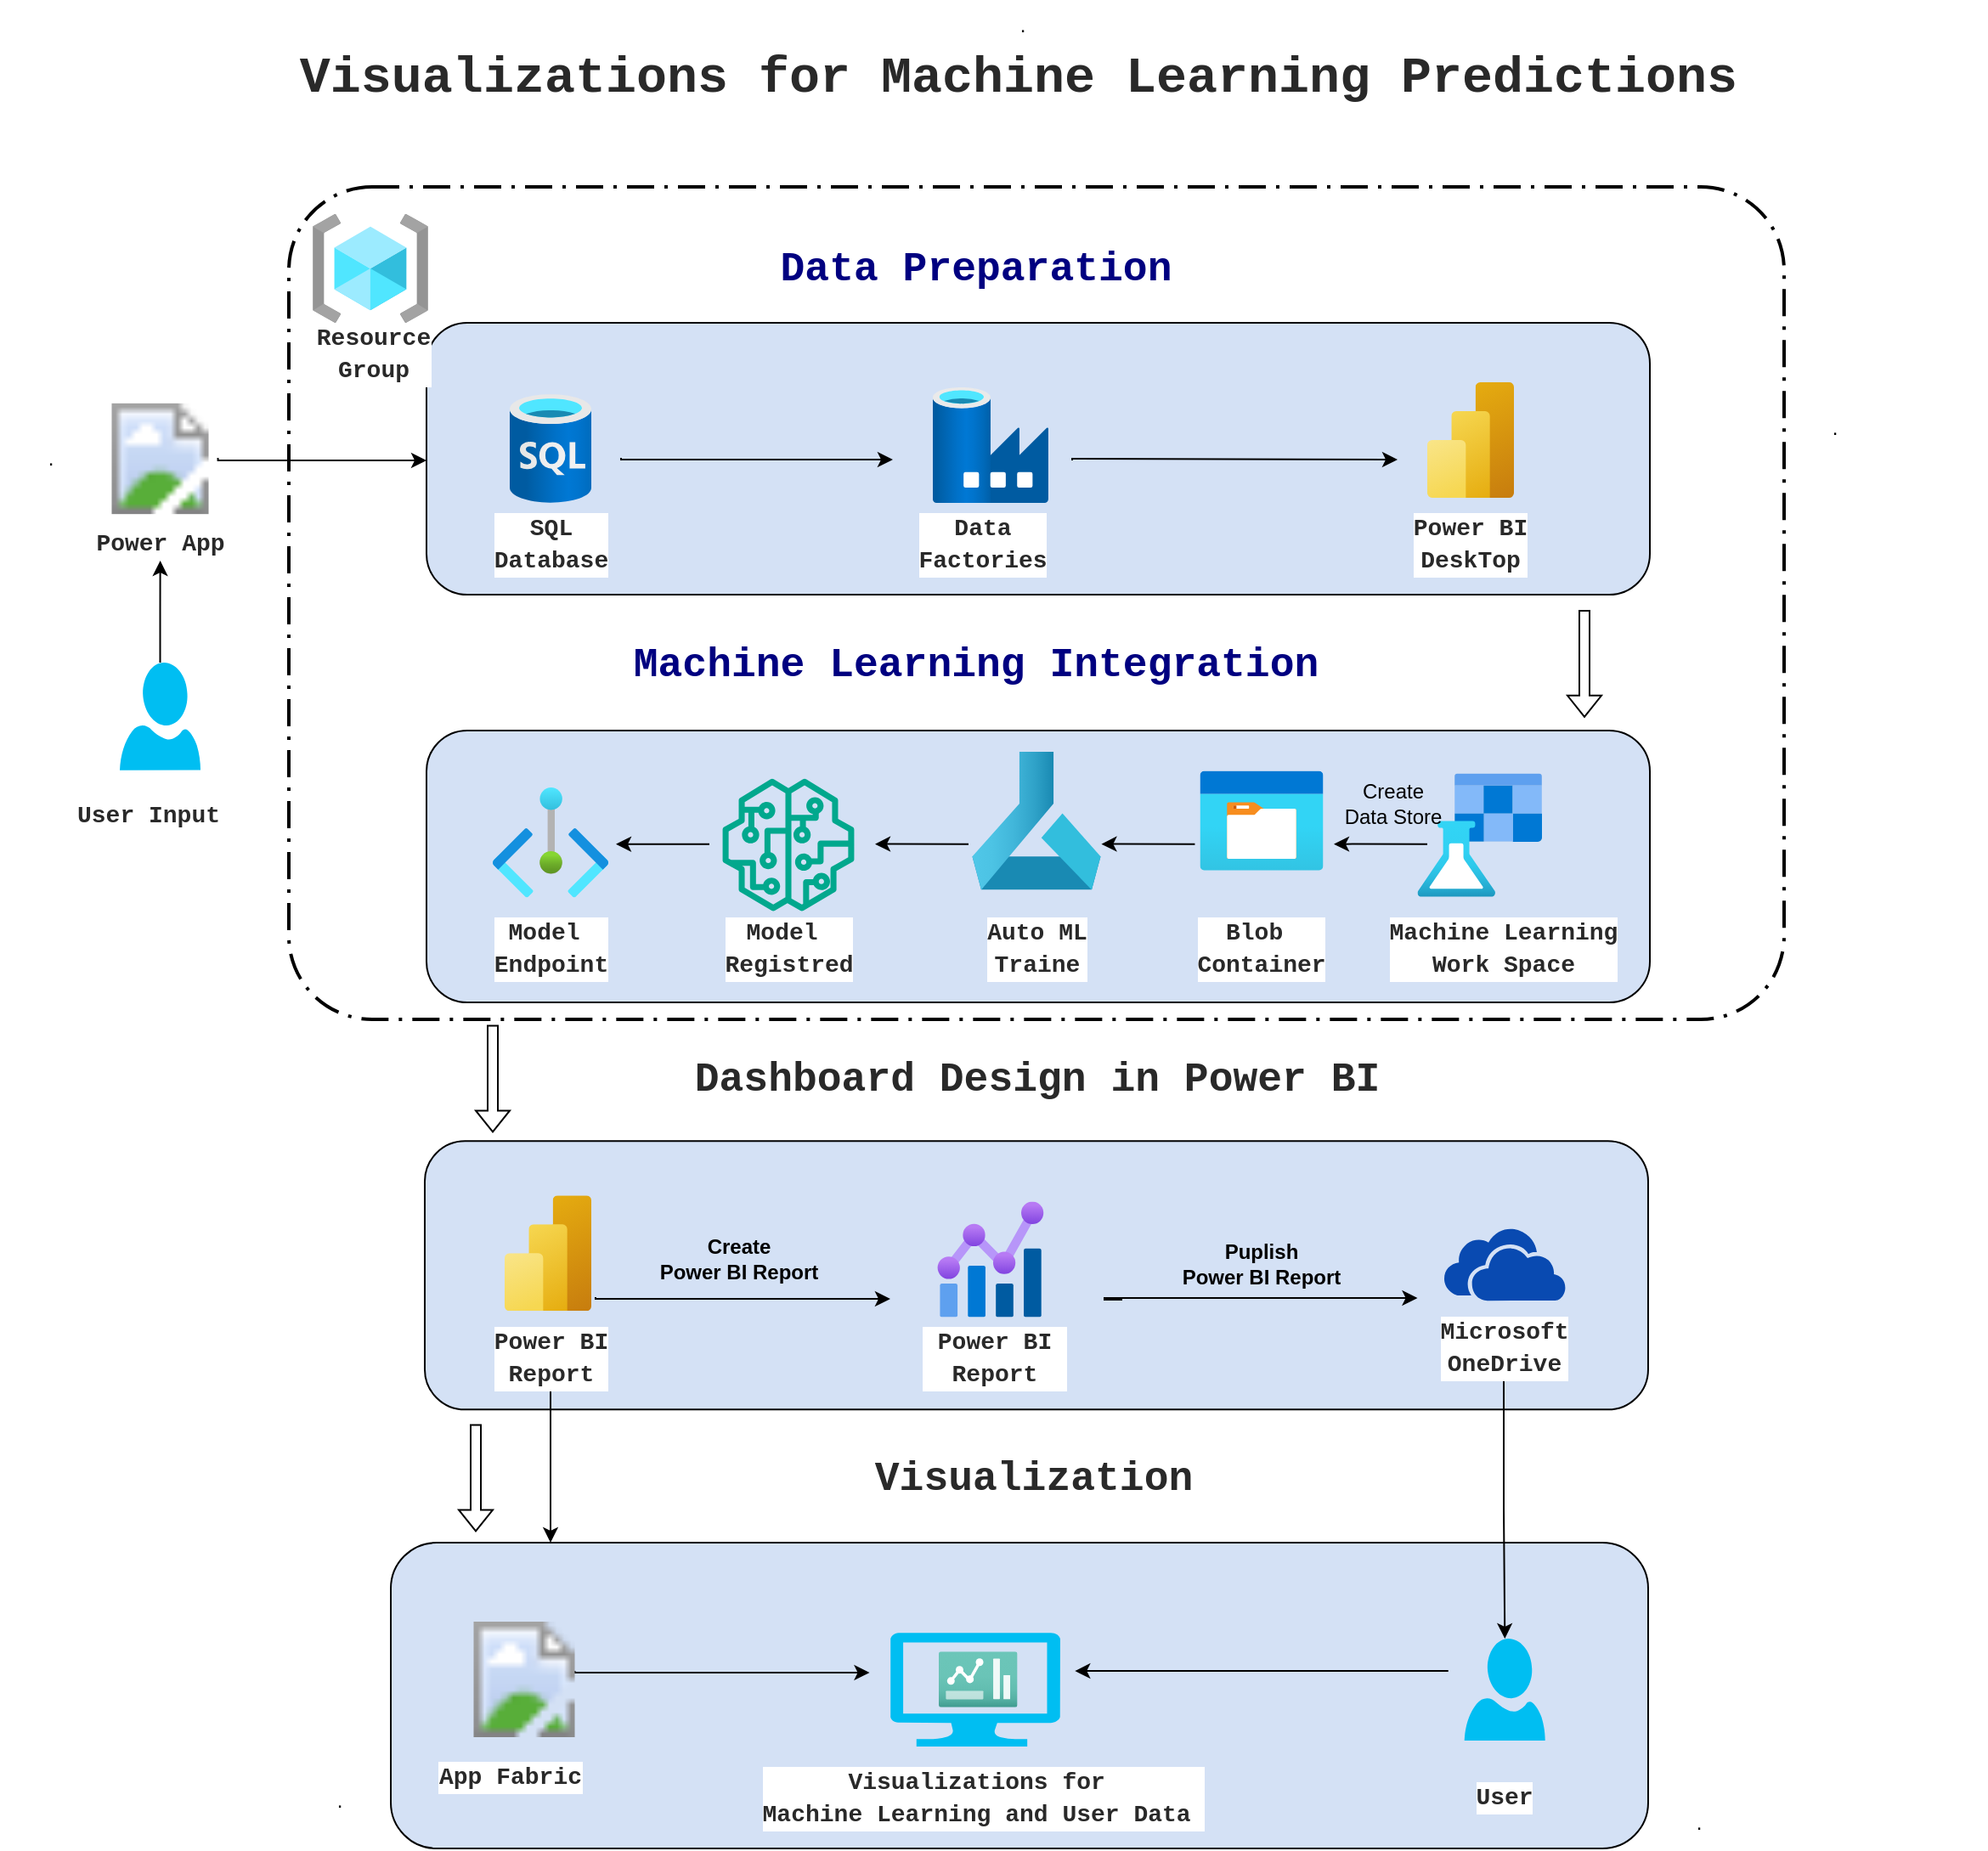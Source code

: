 <mxfile version="26.0.16">
  <diagram name="Page-1" id="pbU432u3Lik6XFS1ZEKg">
    <mxGraphModel dx="2188" dy="828" grid="1" gridSize="10" guides="1" tooltips="1" connect="1" arrows="1" fold="1" page="1" pageScale="1" pageWidth="850" pageHeight="1100" math="0" shadow="0">
      <root>
        <mxCell id="0" />
        <mxCell id="1" parent="0" />
        <mxCell id="SUZSEkjQNCOUX_3ySbaj-112" value="" style="rounded=1;whiteSpace=wrap;html=1;direction=west;fillColor=light-dark(#D4E1F5,var(--ge-dark-color, #121212));" parent="1" vertex="1">
          <mxGeometry x="-620" y="918" width="740" height="180" as="geometry" />
        </mxCell>
        <mxCell id="SUZSEkjQNCOUX_3ySbaj-16" value="" style="rounded=1;arcSize=10;dashed=1;fillColor=#FFFFFF;gradientColor=none;dashPattern=8 3 1 3;strokeWidth=2;" parent="1" vertex="1">
          <mxGeometry x="-680" y="120" width="879.99" height="490" as="geometry" />
        </mxCell>
        <mxCell id="SUZSEkjQNCOUX_3ySbaj-14" value="" style="rounded=1;whiteSpace=wrap;html=1;direction=west;fillColor=light-dark(#D4E1F5,var(--ge-dark-color, #121212));" parent="1" vertex="1">
          <mxGeometry x="-600.01" y="681.67" width="720" height="158" as="geometry" />
        </mxCell>
        <mxCell id="SUZSEkjQNCOUX_3ySbaj-13" value="" style="rounded=1;whiteSpace=wrap;html=1;direction=west;fillColor=light-dark(#D4E1F5,var(--ge-dark-color, #121212));" parent="1" vertex="1">
          <mxGeometry x="-599" y="440" width="720" height="160" as="geometry" />
        </mxCell>
        <mxCell id="SUZSEkjQNCOUX_3ySbaj-9" value="" style="rounded=1;whiteSpace=wrap;html=1;direction=west;fillColor=light-dark(#D4E1F5,var(--ge-dark-color, #121212));" parent="1" vertex="1">
          <mxGeometry x="-599" y="200" width="720" height="160" as="geometry" />
        </mxCell>
        <mxCell id="SUZSEkjQNCOUX_3ySbaj-1" value="" style="image;aspect=fixed;html=1;points=[];align=center;fontSize=12;image=img/lib/azure2/ai_machine_learning/Machine_Learning.svg;" parent="1" vertex="1">
          <mxGeometry x="-278.24" y="452.44" width="76.47" height="81.26" as="geometry" />
        </mxCell>
        <mxCell id="SUZSEkjQNCOUX_3ySbaj-2" value="" style="image;aspect=fixed;html=1;points=[];align=center;fontSize=12;image=img/lib/azure2/ai_machine_learning/Machine_Learning_Studio_Workspaces.svg;" parent="1" vertex="1">
          <mxGeometry x="-15.75" y="464.96" width="73.25" height="73.25" as="geometry" />
        </mxCell>
        <mxCell id="SUZSEkjQNCOUX_3ySbaj-4" value="" style="image;aspect=fixed;html=1;points=[];align=center;fontSize=12;image=img/lib/azure2/power_platform/PowerApps.svg;" parent="1" vertex="1">
          <mxGeometry x="-789.75" y="247.42" width="68" height="65.16" as="geometry" />
        </mxCell>
        <mxCell id="SUZSEkjQNCOUX_3ySbaj-7" value="" style="image;aspect=fixed;html=1;points=[];align=center;fontSize=12;image=img/lib/azure2/databases/Data_Factory.svg;" parent="1" vertex="1">
          <mxGeometry x="-301.03" y="238" width="68" height="68" as="geometry" />
        </mxCell>
        <mxCell id="SUZSEkjQNCOUX_3ySbaj-8" value="" style="image;aspect=fixed;html=1;points=[];align=center;fontSize=12;image=img/lib/azure2/databases/SQL_Database.svg;" parent="1" vertex="1">
          <mxGeometry x="-550" y="242" width="48" height="64" as="geometry" />
        </mxCell>
        <mxCell id="SUZSEkjQNCOUX_3ySbaj-121" value="" style="edgeStyle=orthogonalEdgeStyle;rounded=0;orthogonalLoop=1;jettySize=auto;html=1;" parent="1" source="SUZSEkjQNCOUX_3ySbaj-18" target="SUZSEkjQNCOUX_3ySbaj-49" edge="1">
          <mxGeometry relative="1" as="geometry" />
        </mxCell>
        <mxCell id="SUZSEkjQNCOUX_3ySbaj-18" value="" style="verticalLabelPosition=bottom;html=1;verticalAlign=top;align=center;strokeColor=none;fillColor=#00BEF2;shape=mxgraph.azure.user;" parent="1" vertex="1">
          <mxGeometry x="-779.5" y="400" width="47.5" height="63.32" as="geometry" />
        </mxCell>
        <mxCell id="SUZSEkjQNCOUX_3ySbaj-19" value="" style="image;aspect=fixed;html=1;points=[];align=center;fontSize=12;image=img/lib/azure2/analytics/Power_BI_Embedded.svg;" parent="1" vertex="1">
          <mxGeometry x="-553" y="713.67" width="51" height="68" as="geometry" />
        </mxCell>
        <mxCell id="SUZSEkjQNCOUX_3ySbaj-20" value="&lt;h1 style=&quot;color: rgb(41, 41, 41); background-color: rgb(255, 255, 255); font-family: Consolas, &amp;quot;Courier New&amp;quot;, monospace; font-size: 14px; line-height: 19px; white-space: pre;&quot;&gt;Model &lt;br/&gt;Endpoint&lt;/h1&gt;" style="text;html=1;align=center;verticalAlign=middle;whiteSpace=wrap;rounded=0;" parent="1" vertex="1">
          <mxGeometry x="-583.5" y="550" width="115" height="35" as="geometry" />
        </mxCell>
        <mxCell id="SUZSEkjQNCOUX_3ySbaj-21" value="" style="sketch=0;outlineConnect=0;fontColor=#232F3E;gradientColor=none;fillColor=#01A88D;strokeColor=none;dashed=0;verticalLabelPosition=bottom;verticalAlign=top;align=center;html=1;fontSize=12;fontStyle=0;aspect=fixed;pointerEvents=1;shape=mxgraph.aws4.sagemaker_model;" parent="1" vertex="1">
          <mxGeometry x="-425" y="468.32" width="78" height="78" as="geometry" />
        </mxCell>
        <mxCell id="SUZSEkjQNCOUX_3ySbaj-22" value="" style="image;aspect=fixed;html=1;points=[];align=center;fontSize=12;image=img/lib/azure2/other/Private_Endpoints.svg;" parent="1" vertex="1">
          <mxGeometry x="-560" y="473.53" width="68" height="64.68" as="geometry" />
        </mxCell>
        <mxCell id="SUZSEkjQNCOUX_3ySbaj-30" value="&lt;h1 style=&quot;color: rgb(41, 41, 41); background-color: rgb(255, 255, 255); font-family: Consolas, &amp;quot;Courier New&amp;quot;, monospace; font-size: 14px; line-height: 19px; white-space: pre;&quot;&gt;Model &lt;br/&gt;Registred&lt;/h1&gt;" style="text;html=1;align=center;verticalAlign=middle;whiteSpace=wrap;rounded=0;" parent="1" vertex="1">
          <mxGeometry x="-443.5" y="550" width="115" height="35" as="geometry" />
        </mxCell>
        <mxCell id="SUZSEkjQNCOUX_3ySbaj-31" value="" style="dashed=0;outlineConnect=0;html=1;align=center;labelPosition=center;verticalLabelPosition=bottom;verticalAlign=top;shape=mxgraph.weblogos.onedrive;fillColor=#094AB1;strokeColor=none" parent="1" vertex="1">
          <mxGeometry x="1.277e-14" y="732.4" width="71.2" height="43.2" as="geometry" />
        </mxCell>
        <mxCell id="SUZSEkjQNCOUX_3ySbaj-33" value="" style="image;aspect=fixed;html=1;points=[];align=center;fontSize=12;image=img/lib/azure2/management_governance/Metrics.svg;" parent="1" vertex="1">
          <mxGeometry x="-299.03" y="717.3" width="64" height="68" as="geometry" />
        </mxCell>
        <mxCell id="SUZSEkjQNCOUX_3ySbaj-37" value="" style="verticalLabelPosition=bottom;html=1;verticalAlign=top;align=center;strokeColor=none;fillColor=#00BEF2;shape=mxgraph.azure.computer;pointerEvents=1;" parent="1" vertex="1">
          <mxGeometry x="-326.03" y="971" width="100" height="67" as="geometry" />
        </mxCell>
        <mxCell id="SUZSEkjQNCOUX_3ySbaj-138" value="" style="edgeStyle=orthogonalEdgeStyle;rounded=0;orthogonalLoop=1;jettySize=auto;html=1;" parent="1" source="SUZSEkjQNCOUX_3ySbaj-38" target="SUZSEkjQNCOUX_3ySbaj-112" edge="1">
          <mxGeometry relative="1" as="geometry">
            <Array as="points">
              <mxPoint x="-526" y="890" />
              <mxPoint x="-526" y="890" />
            </Array>
          </mxGeometry>
        </mxCell>
        <mxCell id="SUZSEkjQNCOUX_3ySbaj-38" value="&lt;div style=&quot;color: rgb(41, 41, 41); background-color: rgb(255, 255, 255); font-family: Consolas, &amp;quot;Courier New&amp;quot;, monospace; font-size: 14px; line-height: 19px; white-space: pre;&quot;&gt;&lt;b&gt;Power BI&lt;br&gt;Report&lt;/b&gt;&lt;/div&gt;" style="text;html=1;align=center;verticalAlign=middle;whiteSpace=wrap;rounded=0;" parent="1" vertex="1">
          <mxGeometry x="-583.5" y="791.3" width="115" height="35" as="geometry" />
        </mxCell>
        <mxCell id="SUZSEkjQNCOUX_3ySbaj-39" value="&lt;div style=&quot;color: rgb(41, 41, 41); background-color: rgb(255, 255, 255); font-family: Consolas, &amp;quot;Courier New&amp;quot;, monospace; font-size: 14px; line-height: 19px; white-space: pre;&quot;&gt;&lt;b&gt; Power BI &lt;br&gt;Report&lt;/b&gt;&lt;/div&gt;" style="text;html=1;align=center;verticalAlign=middle;whiteSpace=wrap;rounded=0;" parent="1" vertex="1">
          <mxGeometry x="-321.51" y="791.3" width="115" height="35" as="geometry" />
        </mxCell>
        <mxCell id="SUZSEkjQNCOUX_3ySbaj-125" value="" style="edgeStyle=orthogonalEdgeStyle;rounded=0;orthogonalLoop=1;jettySize=auto;html=1;" parent="1" source="SUZSEkjQNCOUX_3ySbaj-40" target="SUZSEkjQNCOUX_3ySbaj-44" edge="1">
          <mxGeometry relative="1" as="geometry" />
        </mxCell>
        <mxCell id="SUZSEkjQNCOUX_3ySbaj-40" value="&lt;div style=&quot;color: rgb(41, 41, 41); background-color: rgb(255, 255, 255); font-family: Consolas, &amp;quot;Courier New&amp;quot;, monospace; font-size: 14px; line-height: 19px; white-space: pre;&quot;&gt;&lt;b&gt;Microsoft&lt;br&gt;OneDrive&lt;/b&gt;&lt;/div&gt;" style="text;html=1;align=center;verticalAlign=middle;whiteSpace=wrap;rounded=0;" parent="1" vertex="1">
          <mxGeometry x="-22.5" y="785.3" width="115" height="35" as="geometry" />
        </mxCell>
        <mxCell id="SUZSEkjQNCOUX_3ySbaj-41" value="&lt;h1 style=&quot;color: rgb(41, 41, 41); background-color: rgb(255, 255, 255); font-family: Consolas, &amp;quot;Courier New&amp;quot;, monospace; font-size: 14px; line-height: 19px; white-space: pre;&quot;&gt; SQL &lt;br&gt;Database&lt;/h1&gt;" style="text;html=1;align=center;verticalAlign=middle;whiteSpace=wrap;rounded=0;" parent="1" vertex="1">
          <mxGeometry x="-583.5" y="312.58" width="115" height="35" as="geometry" />
        </mxCell>
        <mxCell id="SUZSEkjQNCOUX_3ySbaj-42" value="&lt;h1 style=&quot;color: rgb(41, 41, 41); background-color: rgb(255, 255, 255); font-family: Consolas, &amp;quot;Courier New&amp;quot;, monospace; font-size: 14px; line-height: 19px; white-space: pre;&quot;&gt; Data &lt;br&gt;Factories&lt;/h1&gt;" style="text;html=1;align=center;verticalAlign=middle;whiteSpace=wrap;rounded=0;" parent="1" vertex="1">
          <mxGeometry x="-325.03" y="312.58" width="107.03" height="35" as="geometry" />
        </mxCell>
        <mxCell id="SUZSEkjQNCOUX_3ySbaj-44" value="" style="verticalLabelPosition=bottom;html=1;verticalAlign=top;align=center;strokeColor=none;fillColor=#00BEF2;shape=mxgraph.azure.user;" parent="1" vertex="1">
          <mxGeometry x="11.85" y="974.5" width="47.5" height="60" as="geometry" />
        </mxCell>
        <mxCell id="SUZSEkjQNCOUX_3ySbaj-45" value="&lt;div style=&quot;color: rgb(41, 41, 41); background-color: rgb(255, 255, 255); font-family: Consolas, &amp;quot;Courier New&amp;quot;, monospace; font-weight: normal; line-height: 19px; white-space-collapse: preserve;&quot;&gt;&lt;span style=&quot;color: rgb(0, 0, 128); font-weight: bold;&quot;&gt;&lt;font style=&quot;font-size: 24px;&quot;&gt;Data Preparation&lt;/font&gt;&lt;/span&gt;&lt;/div&gt;" style="text;strokeColor=none;fillColor=none;html=1;fontSize=24;fontStyle=1;verticalAlign=middle;align=center;" parent="1" vertex="1">
          <mxGeometry x="-401.78" y="148" width="251.5" height="40" as="geometry" />
        </mxCell>
        <mxCell id="SUZSEkjQNCOUX_3ySbaj-47" value="&lt;div style=&quot;color: rgb(41, 41, 41); background-color: rgb(255, 255, 255); font-family: Consolas, &amp;quot;Courier New&amp;quot;, monospace; line-height: 19px; white-space-collapse: preserve;&quot;&gt;&lt;div style=&quot;&quot;&gt;&lt;font style=&quot;font-size: 30px;&quot;&gt;Visualizations for Machine Learning Predictions&lt;span style=&quot;font-weight: normal;&quot;&gt; &lt;/span&gt;&lt;/font&gt;&lt;/div&gt;&lt;div style=&quot;font-weight: normal; font-size: 14px;&quot;&gt;&lt;br&gt;&lt;/div&gt;&lt;/div&gt;" style="text;strokeColor=none;fillColor=none;html=1;fontSize=24;fontStyle=1;verticalAlign=middle;align=center;" parent="1" vertex="1">
          <mxGeometry x="-644.99" y="40" width="805" height="51" as="geometry" />
        </mxCell>
        <mxCell id="SUZSEkjQNCOUX_3ySbaj-48" value="&lt;h1 style=&quot;color: rgb(41, 41, 41); background-color: rgb(255, 255, 255); font-family: Consolas, &amp;quot;Courier New&amp;quot;, monospace; font-size: 14px; line-height: 19px; white-space: pre;&quot;&gt;User Input&lt;/h1&gt;" style="text;html=1;align=center;verticalAlign=middle;whiteSpace=wrap;rounded=0;" parent="1" vertex="1">
          <mxGeometry x="-820" y="472.5" width="115" height="35" as="geometry" />
        </mxCell>
        <mxCell id="SUZSEkjQNCOUX_3ySbaj-49" value="&lt;h1 style=&quot;color: rgb(41, 41, 41); background-color: rgb(255, 255, 255); font-family: Consolas, &amp;quot;Courier New&amp;quot;, monospace; font-size: 14px; line-height: 19px; white-space: pre;&quot;&gt;Power App&lt;/h1&gt;" style="text;html=1;align=center;verticalAlign=middle;whiteSpace=wrap;rounded=0;" parent="1" vertex="1">
          <mxGeometry x="-813.25" y="320" width="115" height="20" as="geometry" />
        </mxCell>
        <mxCell id="SUZSEkjQNCOUX_3ySbaj-50" value="" style="image;aspect=fixed;html=1;points=[];align=center;fontSize=12;image=img/lib/azure2/general/Resource_Groups.svg;" parent="1" vertex="1">
          <mxGeometry x="-666" y="136" width="68" height="64" as="geometry" />
        </mxCell>
        <mxCell id="SUZSEkjQNCOUX_3ySbaj-62" value="&lt;div style=&quot;color: rgb(41, 41, 41); background-color: rgb(255, 255, 255); font-family: Consolas, &amp;quot;Courier New&amp;quot;, monospace; font-weight: normal; line-height: 19px; white-space-collapse: preserve;&quot;&gt;&lt;span style=&quot;color: rgb(0, 0, 128); font-weight: bold;&quot;&gt;&lt;font style=&quot;font-size: 24px;&quot;&gt;Machine Learning Integration&lt;/font&gt;&lt;/span&gt;&lt;/div&gt;" style="text;strokeColor=none;fillColor=none;html=1;fontSize=24;fontStyle=1;verticalAlign=middle;align=center;" parent="1" vertex="1">
          <mxGeometry x="-466.78" y="380.7" width="381.5" height="40" as="geometry" />
        </mxCell>
        <mxCell id="SUZSEkjQNCOUX_3ySbaj-69" value="" style="edgeStyle=orthogonalEdgeStyle;rounded=0;orthogonalLoop=1;jettySize=auto;html=1;" parent="1" target="SUZSEkjQNCOUX_3ySbaj-9" edge="1">
          <mxGeometry relative="1" as="geometry">
            <mxPoint x="-721.75" y="279.5" as="sourcePoint" />
            <mxPoint x="-648.285" y="280.0" as="targetPoint" />
            <Array as="points">
              <mxPoint x="-722" y="281" />
            </Array>
          </mxGeometry>
        </mxCell>
        <mxCell id="SUZSEkjQNCOUX_3ySbaj-74" value="" style="edgeStyle=orthogonalEdgeStyle;rounded=0;orthogonalLoop=1;jettySize=auto;html=1;" parent="1" edge="1">
          <mxGeometry relative="1" as="geometry">
            <mxPoint x="-484.53" y="279.5" as="sourcePoint" />
            <mxPoint x="-324.53" y="280.5" as="targetPoint" />
            <Array as="points">
              <mxPoint x="-484.78" y="281" />
            </Array>
          </mxGeometry>
        </mxCell>
        <mxCell id="SUZSEkjQNCOUX_3ySbaj-76" value="" style="edgeStyle=orthogonalEdgeStyle;rounded=0;orthogonalLoop=1;jettySize=auto;html=1;" parent="1" edge="1">
          <mxGeometry relative="1" as="geometry">
            <mxPoint x="-219" y="281" as="sourcePoint" />
            <mxPoint x="-27.5" y="280.5" as="targetPoint" />
            <Array as="points">
              <mxPoint x="-219" y="280" />
              <mxPoint x="-219" y="281" />
            </Array>
          </mxGeometry>
        </mxCell>
        <mxCell id="SUZSEkjQNCOUX_3ySbaj-77" value="" style="image;aspect=fixed;html=1;points=[];align=center;fontSize=12;image=img/lib/azure2/general/Storage_Container.svg;" parent="1" vertex="1">
          <mxGeometry x="-143.75" y="463.62" width="72.5" height="58.91" as="geometry" />
        </mxCell>
        <mxCell id="SUZSEkjQNCOUX_3ySbaj-78" value="&lt;h1 style=&quot;color: rgb(41, 41, 41); background-color: rgb(255, 255, 255); font-family: Consolas, &amp;quot;Courier New&amp;quot;, monospace; font-size: 14px; line-height: 19px; white-space: pre;&quot;&gt;Blob &lt;br&gt;Container&lt;/h1&gt;" style="text;html=1;align=center;verticalAlign=middle;whiteSpace=wrap;rounded=0;" parent="1" vertex="1">
          <mxGeometry x="-165" y="550" width="115" height="35" as="geometry" />
        </mxCell>
        <mxCell id="SUZSEkjQNCOUX_3ySbaj-79" value="&lt;h1 style=&quot;color: rgb(41, 41, 41); background-color: rgb(255, 255, 255); font-family: Consolas, &amp;quot;Courier New&amp;quot;, monospace; font-size: 14px; line-height: 19px; white-space: pre;&quot;&gt;Auto ML&lt;br/&gt;Traine&lt;/h1&gt;" style="text;html=1;align=center;verticalAlign=middle;whiteSpace=wrap;rounded=0;" parent="1" vertex="1">
          <mxGeometry x="-297.5" y="550" width="115" height="35" as="geometry" />
        </mxCell>
        <mxCell id="SUZSEkjQNCOUX_3ySbaj-83" value="&lt;h1&gt;&lt;font style=&quot;&quot;&gt;&lt;br&gt;&lt;/font&gt;&lt;/h1&gt;" style="text;html=1;align=center;verticalAlign=middle;whiteSpace=wrap;rounded=0;" parent="1" vertex="1">
          <mxGeometry x="180" y="710" width="138.38" as="geometry" />
        </mxCell>
        <mxCell id="SUZSEkjQNCOUX_3ySbaj-88" value="&lt;h1 style=&quot;color: rgb(41, 41, 41); background-color: rgb(255, 255, 255); font-family: Consolas, &amp;quot;Courier New&amp;quot;, monospace; font-size: 14px; line-height: 19px; white-space: pre;&quot;&gt;Machine Learning&lt;br&gt;Work Space&lt;/h1&gt;" style="text;html=1;align=center;verticalAlign=middle;whiteSpace=wrap;rounded=0;" parent="1" vertex="1">
          <mxGeometry x="-50" y="550" width="170" height="35" as="geometry" />
        </mxCell>
        <mxCell id="SUZSEkjQNCOUX_3ySbaj-95" value="" style="edgeStyle=orthogonalEdgeStyle;rounded=0;orthogonalLoop=1;jettySize=auto;html=1;" parent="1" edge="1">
          <mxGeometry relative="1" as="geometry">
            <mxPoint x="-146.77" y="506.82" as="sourcePoint" />
            <mxPoint x="-201.77" y="506.82" as="targetPoint" />
            <Array as="points">
              <mxPoint x="-190.77" y="506.82" />
              <mxPoint x="-190.77" y="506.82" />
            </Array>
          </mxGeometry>
        </mxCell>
        <mxCell id="SUZSEkjQNCOUX_3ySbaj-96" value="" style="edgeStyle=orthogonalEdgeStyle;rounded=0;orthogonalLoop=1;jettySize=auto;html=1;" parent="1" edge="1">
          <mxGeometry relative="1" as="geometry">
            <mxPoint x="-280" y="506.82" as="sourcePoint" />
            <mxPoint x="-335" y="506.82" as="targetPoint" />
            <Array as="points">
              <mxPoint x="-324" y="506.82" />
              <mxPoint x="-324" y="506.82" />
            </Array>
          </mxGeometry>
        </mxCell>
        <mxCell id="SUZSEkjQNCOUX_3ySbaj-97" value="&lt;h1 style=&quot;color: rgb(41, 41, 41); background-color: rgb(255, 255, 255); font-family: Consolas, &amp;quot;Courier New&amp;quot;, monospace; font-size: 14px; line-height: 19px; white-space: pre;&quot;&gt;Resource&lt;br/&gt;Group&lt;/h1&gt;" style="text;html=1;align=center;verticalAlign=middle;whiteSpace=wrap;rounded=0;" parent="1" vertex="1">
          <mxGeometry x="-670" y="200" width="80" height="35" as="geometry" />
        </mxCell>
        <mxCell id="SUZSEkjQNCOUX_3ySbaj-98" value="" style="shape=singleArrow;direction=south;whiteSpace=wrap;html=1;" parent="1" vertex="1">
          <mxGeometry x="72.5" y="369.48" width="20" height="62.44" as="geometry" />
        </mxCell>
        <mxCell id="SUZSEkjQNCOUX_3ySbaj-100" value="Create&lt;br&gt;Data Store" style="text;html=1;align=center;verticalAlign=middle;whiteSpace=wrap;rounded=0;" parent="1" vertex="1">
          <mxGeometry x="-60" y="468.32" width="60" height="30" as="geometry" />
        </mxCell>
        <mxCell id="SUZSEkjQNCOUX_3ySbaj-101" value="" style="edgeStyle=orthogonalEdgeStyle;rounded=0;orthogonalLoop=1;jettySize=auto;html=1;" parent="1" edge="1">
          <mxGeometry relative="1" as="geometry">
            <mxPoint x="-432.5" y="506.86" as="sourcePoint" />
            <mxPoint x="-487.5" y="506.86" as="targetPoint" />
            <Array as="points">
              <mxPoint x="-476.5" y="506.86" />
              <mxPoint x="-476.5" y="506.86" />
            </Array>
          </mxGeometry>
        </mxCell>
        <mxCell id="SUZSEkjQNCOUX_3ySbaj-103" value="" style="edgeStyle=orthogonalEdgeStyle;rounded=0;orthogonalLoop=1;jettySize=auto;html=1;" parent="1" edge="1">
          <mxGeometry relative="1" as="geometry">
            <mxPoint x="-10" y="506.83" as="sourcePoint" />
            <mxPoint x="-65" y="506.83" as="targetPoint" />
            <Array as="points">
              <mxPoint x="-54" y="506.83" />
              <mxPoint x="-54" y="506.83" />
            </Array>
          </mxGeometry>
        </mxCell>
        <mxCell id="SUZSEkjQNCOUX_3ySbaj-104" value="" style="image;aspect=fixed;html=1;points=[];align=center;fontSize=12;image=img/lib/azure2/general/Dashboard2.svg;" parent="1" vertex="1">
          <mxGeometry x="-297.5" y="982.16" width="46.28" height="32.67" as="geometry" />
        </mxCell>
        <mxCell id="SUZSEkjQNCOUX_3ySbaj-108" value="" style="edgeStyle=orthogonalEdgeStyle;rounded=0;orthogonalLoop=1;jettySize=auto;html=1;" parent="1" edge="1">
          <mxGeometry relative="1" as="geometry">
            <mxPoint x="-499.53" y="773.5" as="sourcePoint" />
            <mxPoint x="-326.03" y="774.5" as="targetPoint" />
            <Array as="points">
              <mxPoint x="-499.78" y="775" />
            </Array>
          </mxGeometry>
        </mxCell>
        <mxCell id="SUZSEkjQNCOUX_3ySbaj-113" value="&lt;div style=&quot;color: rgb(41, 41, 41); background-color: rgb(255, 255, 255); font-family: Consolas, &amp;quot;Courier New&amp;quot;, monospace; line-height: 19px; white-space-collapse: preserve;&quot;&gt;&lt;font style=&quot;font-size: 24px;&quot;&gt;Dashboard Design in Power BI&lt;/font&gt;&lt;/div&gt;" style="text;strokeColor=none;fillColor=none;html=1;fontSize=24;fontStyle=1;verticalAlign=middle;align=center;" parent="1" vertex="1">
          <mxGeometry x="-437.03" y="625" width="394.03" height="40" as="geometry" />
        </mxCell>
        <mxCell id="SUZSEkjQNCOUX_3ySbaj-114" value="&lt;b&gt;Create&lt;br&gt;Power BI Report&lt;/b&gt;" style="text;html=1;align=center;verticalAlign=middle;whiteSpace=wrap;rounded=0;" parent="1" vertex="1">
          <mxGeometry x="-470" y="735.6" width="110" height="30" as="geometry" />
        </mxCell>
        <mxCell id="SUZSEkjQNCOUX_3ySbaj-116" value="" style="edgeStyle=orthogonalEdgeStyle;rounded=0;orthogonalLoop=1;jettySize=auto;html=1;" parent="1" edge="1">
          <mxGeometry relative="1" as="geometry">
            <mxPoint x="-190" y="774" as="sourcePoint" />
            <mxPoint x="-15.75" y="774" as="targetPoint" />
            <Array as="points">
              <mxPoint x="-200" y="775" />
            </Array>
          </mxGeometry>
        </mxCell>
        <mxCell id="SUZSEkjQNCOUX_3ySbaj-117" value="&lt;b&gt;Puplish&lt;br&gt;Power BI Report&lt;/b&gt;" style="text;html=1;align=center;verticalAlign=middle;whiteSpace=wrap;rounded=0;" parent="1" vertex="1">
          <mxGeometry x="-168.75" y="739" width="122.5" height="30" as="geometry" />
        </mxCell>
        <mxCell id="SUZSEkjQNCOUX_3ySbaj-118" value="" style="edgeStyle=orthogonalEdgeStyle;rounded=0;orthogonalLoop=1;jettySize=auto;html=1;" parent="1" edge="1">
          <mxGeometry relative="1" as="geometry">
            <mxPoint x="-511.75" y="993.5" as="sourcePoint" />
            <mxPoint x="-338.25" y="994.5" as="targetPoint" />
            <Array as="points">
              <mxPoint x="-512" y="995" />
            </Array>
          </mxGeometry>
        </mxCell>
        <mxCell id="SUZSEkjQNCOUX_3ySbaj-119" value="&lt;div style=&quot;color: rgb(41, 41, 41); background-color: rgb(255, 255, 255); font-family: Consolas, &amp;quot;Courier New&amp;quot;, monospace; font-size: 14px; line-height: 19px; white-space: pre;&quot;&gt;&lt;b&gt;App Fabric&lt;/b&gt;&lt;/div&gt;" style="text;html=1;align=center;verticalAlign=middle;whiteSpace=wrap;rounded=0;" parent="1" vertex="1">
          <mxGeometry x="-607" y="1038" width="115" height="35" as="geometry" />
        </mxCell>
        <mxCell id="SUZSEkjQNCOUX_3ySbaj-124" value="" style="edgeStyle=orthogonalEdgeStyle;rounded=0;orthogonalLoop=1;jettySize=auto;html=1;" parent="1" edge="1">
          <mxGeometry relative="1" as="geometry">
            <mxPoint x="2.38" y="993.51" as="sourcePoint" />
            <mxPoint x="-217.37" y="993.52" as="targetPoint" />
          </mxGeometry>
        </mxCell>
        <mxCell id="SUZSEkjQNCOUX_3ySbaj-127" value="&lt;div style=&quot;color: rgb(41, 41, 41); background-color: rgb(255, 255, 255); font-family: Consolas, &amp;quot;Courier New&amp;quot;, monospace; line-height: 19px; white-space-collapse: preserve;&quot;&gt;&lt;font style=&quot;font-size: 24px;&quot;&gt;Visualization&lt;/font&gt;&lt;/div&gt;" style="text;strokeColor=none;fillColor=none;html=1;fontSize=24;fontStyle=1;verticalAlign=middle;align=center;" parent="1" vertex="1">
          <mxGeometry x="-331.74" y="860" width="178.49" height="40" as="geometry" />
        </mxCell>
        <mxCell id="SUZSEkjQNCOUX_3ySbaj-128" value="" style="shape=singleArrow;direction=south;whiteSpace=wrap;html=1;" parent="1" vertex="1">
          <mxGeometry x="-570" y="613.78" width="20" height="62.44" as="geometry" />
        </mxCell>
        <mxCell id="SUZSEkjQNCOUX_3ySbaj-130" value="&lt;div style=&quot;color: rgb(41, 41, 41); background-color: rgb(255, 255, 255); font-family: Consolas, &amp;quot;Courier New&amp;quot;, monospace; font-size: 14px; line-height: 19px; white-space: pre;&quot;&gt;&lt;div style=&quot;line-height: 19px;&quot;&gt;&lt;b&gt;Visualizations for &lt;br&gt;Machine Learning and User Data &lt;/b&gt;&lt;/div&gt;&lt;/div&gt;" style="text;html=1;align=center;verticalAlign=middle;whiteSpace=wrap;rounded=0;" parent="1" vertex="1">
          <mxGeometry x="-381.51" y="1050" width="221.51" height="35" as="geometry" />
        </mxCell>
        <mxCell id="SUZSEkjQNCOUX_3ySbaj-131" value="" style="shape=singleArrow;direction=south;whiteSpace=wrap;html=1;" parent="1" vertex="1">
          <mxGeometry x="-580" y="848.78" width="20" height="62.44" as="geometry" />
        </mxCell>
        <mxCell id="SUZSEkjQNCOUX_3ySbaj-132" value="&lt;h1 style=&quot;color: rgb(41, 41, 41); background-color: rgb(255, 255, 255); font-family: Consolas, &amp;quot;Courier New&amp;quot;, monospace; font-size: 14px; line-height: 19px; white-space: pre;&quot;&gt;User&lt;/h1&gt;" style="text;html=1;align=center;verticalAlign=middle;whiteSpace=wrap;rounded=0;" parent="1" vertex="1">
          <mxGeometry x="-22.5" y="1050" width="115" height="35" as="geometry" />
        </mxCell>
        <mxCell id="SUZSEkjQNCOUX_3ySbaj-133" value="" style="image;aspect=fixed;html=1;points=[];align=center;fontSize=12;image=img/lib/azure2/analytics/Power_BI_Embedded.svg;" parent="1" vertex="1">
          <mxGeometry x="-10" y="235.0" width="51" height="68" as="geometry" />
        </mxCell>
        <mxCell id="SUZSEkjQNCOUX_3ySbaj-134" value="" style="image;aspect=fixed;html=1;points=[];align=center;fontSize=12;image=img/lib/azure2/power_platform/PowerPlatform.svg;" parent="1" vertex="1">
          <mxGeometry x="-573.66" y="964.5" width="64.32" height="68" as="geometry" />
        </mxCell>
        <mxCell id="SUZSEkjQNCOUX_3ySbaj-139" value="&lt;div style=&quot;color: rgb(41, 41, 41); background-color: rgb(255, 255, 255); font-family: Consolas, &amp;quot;Courier New&amp;quot;, monospace; font-size: 14px; line-height: 19px; white-space: pre;&quot;&gt;&lt;b&gt;Power BI&lt;br&gt;DeskTop&lt;/b&gt;&lt;/div&gt;" style="text;html=1;align=center;verticalAlign=middle;whiteSpace=wrap;rounded=0;" parent="1" vertex="1">
          <mxGeometry x="-42" y="312.5" width="115" height="35" as="geometry" />
        </mxCell>
        <mxCell id="YPgmsgtWzGODVqg9kVuv-1" value="." style="text;html=1;align=center;verticalAlign=middle;whiteSpace=wrap;rounded=0;" vertex="1" parent="1">
          <mxGeometry x="-680" y="1055" width="60" height="30" as="geometry" />
        </mxCell>
        <mxCell id="YPgmsgtWzGODVqg9kVuv-2" value="." style="text;html=1;align=center;verticalAlign=middle;whiteSpace=wrap;rounded=0;" vertex="1" parent="1">
          <mxGeometry x="120" y="1068" width="60" height="30" as="geometry" />
        </mxCell>
        <mxCell id="YPgmsgtWzGODVqg9kVuv-3" value="." style="text;html=1;align=center;verticalAlign=middle;whiteSpace=wrap;rounded=0;" vertex="1" parent="1">
          <mxGeometry x="-849.75" y="265" width="60" height="30" as="geometry" />
        </mxCell>
        <mxCell id="YPgmsgtWzGODVqg9kVuv-4" value="." style="text;html=1;align=center;verticalAlign=middle;whiteSpace=wrap;rounded=0;" vertex="1" parent="1">
          <mxGeometry x="199.99" y="247.42" width="60" height="30" as="geometry" />
        </mxCell>
        <mxCell id="YPgmsgtWzGODVqg9kVuv-5" value="." style="text;html=1;align=center;verticalAlign=middle;whiteSpace=wrap;rounded=0;" vertex="1" parent="1">
          <mxGeometry x="-278.24" y="10" width="60" height="30" as="geometry" />
        </mxCell>
      </root>
    </mxGraphModel>
  </diagram>
</mxfile>
